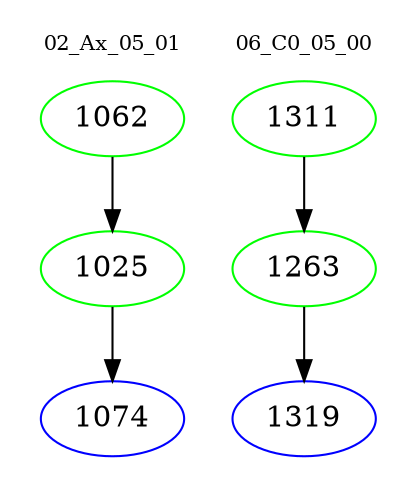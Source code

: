 digraph{
subgraph cluster_0 {
color = white
label = "02_Ax_05_01";
fontsize=10;
T0_1062 [label="1062", color="green"]
T0_1062 -> T0_1025 [color="black"]
T0_1025 [label="1025", color="green"]
T0_1025 -> T0_1074 [color="black"]
T0_1074 [label="1074", color="blue"]
}
subgraph cluster_1 {
color = white
label = "06_C0_05_00";
fontsize=10;
T1_1311 [label="1311", color="green"]
T1_1311 -> T1_1263 [color="black"]
T1_1263 [label="1263", color="green"]
T1_1263 -> T1_1319 [color="black"]
T1_1319 [label="1319", color="blue"]
}
}
